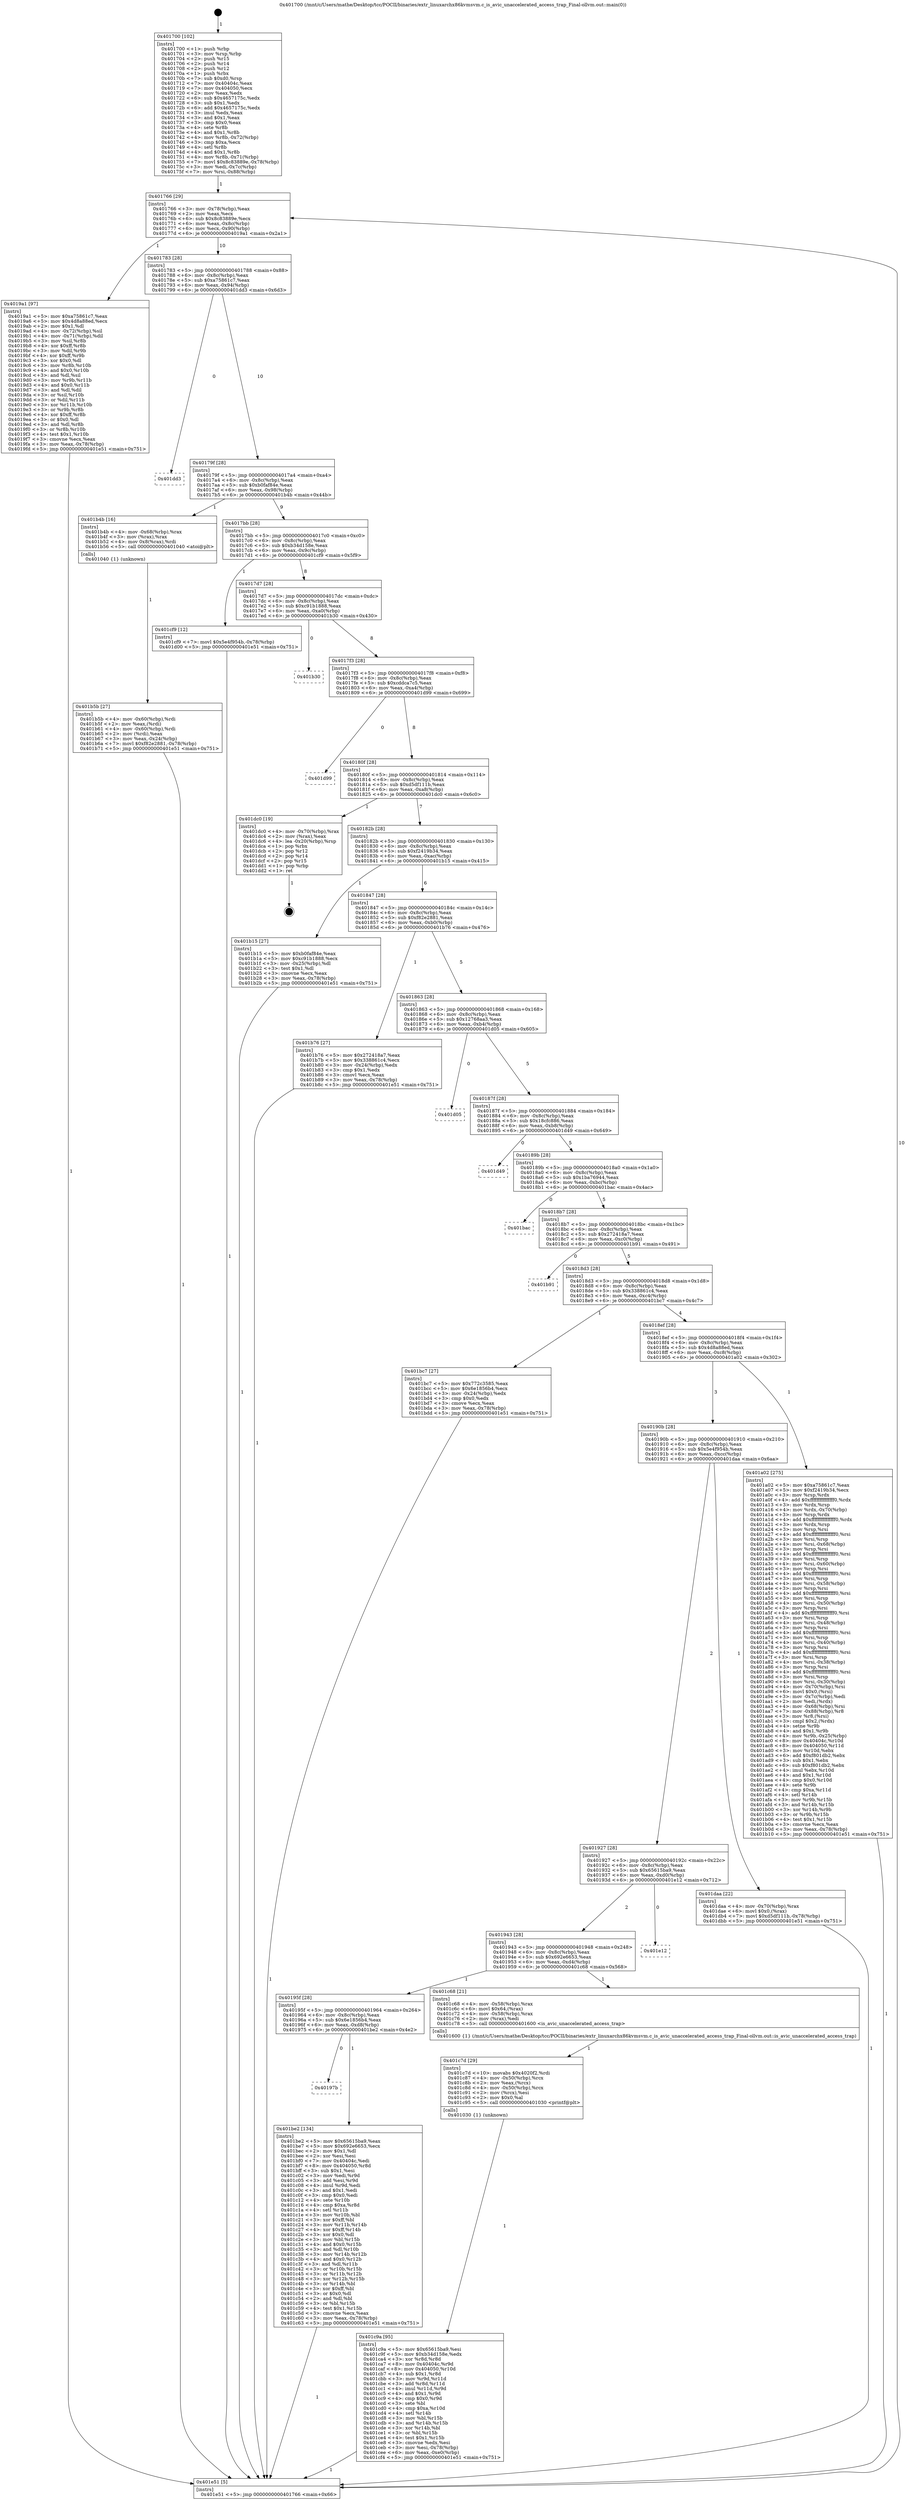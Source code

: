 digraph "0x401700" {
  label = "0x401700 (/mnt/c/Users/mathe/Desktop/tcc/POCII/binaries/extr_linuxarchx86kvmsvm.c_is_avic_unaccelerated_access_trap_Final-ollvm.out::main(0))"
  labelloc = "t"
  node[shape=record]

  Entry [label="",width=0.3,height=0.3,shape=circle,fillcolor=black,style=filled]
  "0x401766" [label="{
     0x401766 [29]\l
     | [instrs]\l
     &nbsp;&nbsp;0x401766 \<+3\>: mov -0x78(%rbp),%eax\l
     &nbsp;&nbsp;0x401769 \<+2\>: mov %eax,%ecx\l
     &nbsp;&nbsp;0x40176b \<+6\>: sub $0x8c83889e,%ecx\l
     &nbsp;&nbsp;0x401771 \<+6\>: mov %eax,-0x8c(%rbp)\l
     &nbsp;&nbsp;0x401777 \<+6\>: mov %ecx,-0x90(%rbp)\l
     &nbsp;&nbsp;0x40177d \<+6\>: je 00000000004019a1 \<main+0x2a1\>\l
  }"]
  "0x4019a1" [label="{
     0x4019a1 [97]\l
     | [instrs]\l
     &nbsp;&nbsp;0x4019a1 \<+5\>: mov $0xa75861c7,%eax\l
     &nbsp;&nbsp;0x4019a6 \<+5\>: mov $0x4d8a88ed,%ecx\l
     &nbsp;&nbsp;0x4019ab \<+2\>: mov $0x1,%dl\l
     &nbsp;&nbsp;0x4019ad \<+4\>: mov -0x72(%rbp),%sil\l
     &nbsp;&nbsp;0x4019b1 \<+4\>: mov -0x71(%rbp),%dil\l
     &nbsp;&nbsp;0x4019b5 \<+3\>: mov %sil,%r8b\l
     &nbsp;&nbsp;0x4019b8 \<+4\>: xor $0xff,%r8b\l
     &nbsp;&nbsp;0x4019bc \<+3\>: mov %dil,%r9b\l
     &nbsp;&nbsp;0x4019bf \<+4\>: xor $0xff,%r9b\l
     &nbsp;&nbsp;0x4019c3 \<+3\>: xor $0x0,%dl\l
     &nbsp;&nbsp;0x4019c6 \<+3\>: mov %r8b,%r10b\l
     &nbsp;&nbsp;0x4019c9 \<+4\>: and $0x0,%r10b\l
     &nbsp;&nbsp;0x4019cd \<+3\>: and %dl,%sil\l
     &nbsp;&nbsp;0x4019d0 \<+3\>: mov %r9b,%r11b\l
     &nbsp;&nbsp;0x4019d3 \<+4\>: and $0x0,%r11b\l
     &nbsp;&nbsp;0x4019d7 \<+3\>: and %dl,%dil\l
     &nbsp;&nbsp;0x4019da \<+3\>: or %sil,%r10b\l
     &nbsp;&nbsp;0x4019dd \<+3\>: or %dil,%r11b\l
     &nbsp;&nbsp;0x4019e0 \<+3\>: xor %r11b,%r10b\l
     &nbsp;&nbsp;0x4019e3 \<+3\>: or %r9b,%r8b\l
     &nbsp;&nbsp;0x4019e6 \<+4\>: xor $0xff,%r8b\l
     &nbsp;&nbsp;0x4019ea \<+3\>: or $0x0,%dl\l
     &nbsp;&nbsp;0x4019ed \<+3\>: and %dl,%r8b\l
     &nbsp;&nbsp;0x4019f0 \<+3\>: or %r8b,%r10b\l
     &nbsp;&nbsp;0x4019f3 \<+4\>: test $0x1,%r10b\l
     &nbsp;&nbsp;0x4019f7 \<+3\>: cmovne %ecx,%eax\l
     &nbsp;&nbsp;0x4019fa \<+3\>: mov %eax,-0x78(%rbp)\l
     &nbsp;&nbsp;0x4019fd \<+5\>: jmp 0000000000401e51 \<main+0x751\>\l
  }"]
  "0x401783" [label="{
     0x401783 [28]\l
     | [instrs]\l
     &nbsp;&nbsp;0x401783 \<+5\>: jmp 0000000000401788 \<main+0x88\>\l
     &nbsp;&nbsp;0x401788 \<+6\>: mov -0x8c(%rbp),%eax\l
     &nbsp;&nbsp;0x40178e \<+5\>: sub $0xa75861c7,%eax\l
     &nbsp;&nbsp;0x401793 \<+6\>: mov %eax,-0x94(%rbp)\l
     &nbsp;&nbsp;0x401799 \<+6\>: je 0000000000401dd3 \<main+0x6d3\>\l
  }"]
  "0x401e51" [label="{
     0x401e51 [5]\l
     | [instrs]\l
     &nbsp;&nbsp;0x401e51 \<+5\>: jmp 0000000000401766 \<main+0x66\>\l
  }"]
  "0x401700" [label="{
     0x401700 [102]\l
     | [instrs]\l
     &nbsp;&nbsp;0x401700 \<+1\>: push %rbp\l
     &nbsp;&nbsp;0x401701 \<+3\>: mov %rsp,%rbp\l
     &nbsp;&nbsp;0x401704 \<+2\>: push %r15\l
     &nbsp;&nbsp;0x401706 \<+2\>: push %r14\l
     &nbsp;&nbsp;0x401708 \<+2\>: push %r12\l
     &nbsp;&nbsp;0x40170a \<+1\>: push %rbx\l
     &nbsp;&nbsp;0x40170b \<+7\>: sub $0xd0,%rsp\l
     &nbsp;&nbsp;0x401712 \<+7\>: mov 0x40404c,%eax\l
     &nbsp;&nbsp;0x401719 \<+7\>: mov 0x404050,%ecx\l
     &nbsp;&nbsp;0x401720 \<+2\>: mov %eax,%edx\l
     &nbsp;&nbsp;0x401722 \<+6\>: sub $0x4657175c,%edx\l
     &nbsp;&nbsp;0x401728 \<+3\>: sub $0x1,%edx\l
     &nbsp;&nbsp;0x40172b \<+6\>: add $0x4657175c,%edx\l
     &nbsp;&nbsp;0x401731 \<+3\>: imul %edx,%eax\l
     &nbsp;&nbsp;0x401734 \<+3\>: and $0x1,%eax\l
     &nbsp;&nbsp;0x401737 \<+3\>: cmp $0x0,%eax\l
     &nbsp;&nbsp;0x40173a \<+4\>: sete %r8b\l
     &nbsp;&nbsp;0x40173e \<+4\>: and $0x1,%r8b\l
     &nbsp;&nbsp;0x401742 \<+4\>: mov %r8b,-0x72(%rbp)\l
     &nbsp;&nbsp;0x401746 \<+3\>: cmp $0xa,%ecx\l
     &nbsp;&nbsp;0x401749 \<+4\>: setl %r8b\l
     &nbsp;&nbsp;0x40174d \<+4\>: and $0x1,%r8b\l
     &nbsp;&nbsp;0x401751 \<+4\>: mov %r8b,-0x71(%rbp)\l
     &nbsp;&nbsp;0x401755 \<+7\>: movl $0x8c83889e,-0x78(%rbp)\l
     &nbsp;&nbsp;0x40175c \<+3\>: mov %edi,-0x7c(%rbp)\l
     &nbsp;&nbsp;0x40175f \<+7\>: mov %rsi,-0x88(%rbp)\l
  }"]
  Exit [label="",width=0.3,height=0.3,shape=circle,fillcolor=black,style=filled,peripheries=2]
  "0x401dd3" [label="{
     0x401dd3\l
  }", style=dashed]
  "0x40179f" [label="{
     0x40179f [28]\l
     | [instrs]\l
     &nbsp;&nbsp;0x40179f \<+5\>: jmp 00000000004017a4 \<main+0xa4\>\l
     &nbsp;&nbsp;0x4017a4 \<+6\>: mov -0x8c(%rbp),%eax\l
     &nbsp;&nbsp;0x4017aa \<+5\>: sub $0xb0faf84e,%eax\l
     &nbsp;&nbsp;0x4017af \<+6\>: mov %eax,-0x98(%rbp)\l
     &nbsp;&nbsp;0x4017b5 \<+6\>: je 0000000000401b4b \<main+0x44b\>\l
  }"]
  "0x401c9a" [label="{
     0x401c9a [95]\l
     | [instrs]\l
     &nbsp;&nbsp;0x401c9a \<+5\>: mov $0x65615ba9,%esi\l
     &nbsp;&nbsp;0x401c9f \<+5\>: mov $0xb34d158e,%edx\l
     &nbsp;&nbsp;0x401ca4 \<+3\>: xor %r8d,%r8d\l
     &nbsp;&nbsp;0x401ca7 \<+8\>: mov 0x40404c,%r9d\l
     &nbsp;&nbsp;0x401caf \<+8\>: mov 0x404050,%r10d\l
     &nbsp;&nbsp;0x401cb7 \<+4\>: sub $0x1,%r8d\l
     &nbsp;&nbsp;0x401cbb \<+3\>: mov %r9d,%r11d\l
     &nbsp;&nbsp;0x401cbe \<+3\>: add %r8d,%r11d\l
     &nbsp;&nbsp;0x401cc1 \<+4\>: imul %r11d,%r9d\l
     &nbsp;&nbsp;0x401cc5 \<+4\>: and $0x1,%r9d\l
     &nbsp;&nbsp;0x401cc9 \<+4\>: cmp $0x0,%r9d\l
     &nbsp;&nbsp;0x401ccd \<+3\>: sete %bl\l
     &nbsp;&nbsp;0x401cd0 \<+4\>: cmp $0xa,%r10d\l
     &nbsp;&nbsp;0x401cd4 \<+4\>: setl %r14b\l
     &nbsp;&nbsp;0x401cd8 \<+3\>: mov %bl,%r15b\l
     &nbsp;&nbsp;0x401cdb \<+3\>: and %r14b,%r15b\l
     &nbsp;&nbsp;0x401cde \<+3\>: xor %r14b,%bl\l
     &nbsp;&nbsp;0x401ce1 \<+3\>: or %bl,%r15b\l
     &nbsp;&nbsp;0x401ce4 \<+4\>: test $0x1,%r15b\l
     &nbsp;&nbsp;0x401ce8 \<+3\>: cmovne %edx,%esi\l
     &nbsp;&nbsp;0x401ceb \<+3\>: mov %esi,-0x78(%rbp)\l
     &nbsp;&nbsp;0x401cee \<+6\>: mov %eax,-0xe0(%rbp)\l
     &nbsp;&nbsp;0x401cf4 \<+5\>: jmp 0000000000401e51 \<main+0x751\>\l
  }"]
  "0x401b4b" [label="{
     0x401b4b [16]\l
     | [instrs]\l
     &nbsp;&nbsp;0x401b4b \<+4\>: mov -0x68(%rbp),%rax\l
     &nbsp;&nbsp;0x401b4f \<+3\>: mov (%rax),%rax\l
     &nbsp;&nbsp;0x401b52 \<+4\>: mov 0x8(%rax),%rdi\l
     &nbsp;&nbsp;0x401b56 \<+5\>: call 0000000000401040 \<atoi@plt\>\l
     | [calls]\l
     &nbsp;&nbsp;0x401040 \{1\} (unknown)\l
  }"]
  "0x4017bb" [label="{
     0x4017bb [28]\l
     | [instrs]\l
     &nbsp;&nbsp;0x4017bb \<+5\>: jmp 00000000004017c0 \<main+0xc0\>\l
     &nbsp;&nbsp;0x4017c0 \<+6\>: mov -0x8c(%rbp),%eax\l
     &nbsp;&nbsp;0x4017c6 \<+5\>: sub $0xb34d158e,%eax\l
     &nbsp;&nbsp;0x4017cb \<+6\>: mov %eax,-0x9c(%rbp)\l
     &nbsp;&nbsp;0x4017d1 \<+6\>: je 0000000000401cf9 \<main+0x5f9\>\l
  }"]
  "0x401c7d" [label="{
     0x401c7d [29]\l
     | [instrs]\l
     &nbsp;&nbsp;0x401c7d \<+10\>: movabs $0x4020f2,%rdi\l
     &nbsp;&nbsp;0x401c87 \<+4\>: mov -0x50(%rbp),%rcx\l
     &nbsp;&nbsp;0x401c8b \<+2\>: mov %eax,(%rcx)\l
     &nbsp;&nbsp;0x401c8d \<+4\>: mov -0x50(%rbp),%rcx\l
     &nbsp;&nbsp;0x401c91 \<+2\>: mov (%rcx),%esi\l
     &nbsp;&nbsp;0x401c93 \<+2\>: mov $0x0,%al\l
     &nbsp;&nbsp;0x401c95 \<+5\>: call 0000000000401030 \<printf@plt\>\l
     | [calls]\l
     &nbsp;&nbsp;0x401030 \{1\} (unknown)\l
  }"]
  "0x401cf9" [label="{
     0x401cf9 [12]\l
     | [instrs]\l
     &nbsp;&nbsp;0x401cf9 \<+7\>: movl $0x5e4f954b,-0x78(%rbp)\l
     &nbsp;&nbsp;0x401d00 \<+5\>: jmp 0000000000401e51 \<main+0x751\>\l
  }"]
  "0x4017d7" [label="{
     0x4017d7 [28]\l
     | [instrs]\l
     &nbsp;&nbsp;0x4017d7 \<+5\>: jmp 00000000004017dc \<main+0xdc\>\l
     &nbsp;&nbsp;0x4017dc \<+6\>: mov -0x8c(%rbp),%eax\l
     &nbsp;&nbsp;0x4017e2 \<+5\>: sub $0xc91b1888,%eax\l
     &nbsp;&nbsp;0x4017e7 \<+6\>: mov %eax,-0xa0(%rbp)\l
     &nbsp;&nbsp;0x4017ed \<+6\>: je 0000000000401b30 \<main+0x430\>\l
  }"]
  "0x40197b" [label="{
     0x40197b\l
  }", style=dashed]
  "0x401b30" [label="{
     0x401b30\l
  }", style=dashed]
  "0x4017f3" [label="{
     0x4017f3 [28]\l
     | [instrs]\l
     &nbsp;&nbsp;0x4017f3 \<+5\>: jmp 00000000004017f8 \<main+0xf8\>\l
     &nbsp;&nbsp;0x4017f8 \<+6\>: mov -0x8c(%rbp),%eax\l
     &nbsp;&nbsp;0x4017fe \<+5\>: sub $0xcddca7c5,%eax\l
     &nbsp;&nbsp;0x401803 \<+6\>: mov %eax,-0xa4(%rbp)\l
     &nbsp;&nbsp;0x401809 \<+6\>: je 0000000000401d99 \<main+0x699\>\l
  }"]
  "0x401be2" [label="{
     0x401be2 [134]\l
     | [instrs]\l
     &nbsp;&nbsp;0x401be2 \<+5\>: mov $0x65615ba9,%eax\l
     &nbsp;&nbsp;0x401be7 \<+5\>: mov $0x692e6653,%ecx\l
     &nbsp;&nbsp;0x401bec \<+2\>: mov $0x1,%dl\l
     &nbsp;&nbsp;0x401bee \<+2\>: xor %esi,%esi\l
     &nbsp;&nbsp;0x401bf0 \<+7\>: mov 0x40404c,%edi\l
     &nbsp;&nbsp;0x401bf7 \<+8\>: mov 0x404050,%r8d\l
     &nbsp;&nbsp;0x401bff \<+3\>: sub $0x1,%esi\l
     &nbsp;&nbsp;0x401c02 \<+3\>: mov %edi,%r9d\l
     &nbsp;&nbsp;0x401c05 \<+3\>: add %esi,%r9d\l
     &nbsp;&nbsp;0x401c08 \<+4\>: imul %r9d,%edi\l
     &nbsp;&nbsp;0x401c0c \<+3\>: and $0x1,%edi\l
     &nbsp;&nbsp;0x401c0f \<+3\>: cmp $0x0,%edi\l
     &nbsp;&nbsp;0x401c12 \<+4\>: sete %r10b\l
     &nbsp;&nbsp;0x401c16 \<+4\>: cmp $0xa,%r8d\l
     &nbsp;&nbsp;0x401c1a \<+4\>: setl %r11b\l
     &nbsp;&nbsp;0x401c1e \<+3\>: mov %r10b,%bl\l
     &nbsp;&nbsp;0x401c21 \<+3\>: xor $0xff,%bl\l
     &nbsp;&nbsp;0x401c24 \<+3\>: mov %r11b,%r14b\l
     &nbsp;&nbsp;0x401c27 \<+4\>: xor $0xff,%r14b\l
     &nbsp;&nbsp;0x401c2b \<+3\>: xor $0x0,%dl\l
     &nbsp;&nbsp;0x401c2e \<+3\>: mov %bl,%r15b\l
     &nbsp;&nbsp;0x401c31 \<+4\>: and $0x0,%r15b\l
     &nbsp;&nbsp;0x401c35 \<+3\>: and %dl,%r10b\l
     &nbsp;&nbsp;0x401c38 \<+3\>: mov %r14b,%r12b\l
     &nbsp;&nbsp;0x401c3b \<+4\>: and $0x0,%r12b\l
     &nbsp;&nbsp;0x401c3f \<+3\>: and %dl,%r11b\l
     &nbsp;&nbsp;0x401c42 \<+3\>: or %r10b,%r15b\l
     &nbsp;&nbsp;0x401c45 \<+3\>: or %r11b,%r12b\l
     &nbsp;&nbsp;0x401c48 \<+3\>: xor %r12b,%r15b\l
     &nbsp;&nbsp;0x401c4b \<+3\>: or %r14b,%bl\l
     &nbsp;&nbsp;0x401c4e \<+3\>: xor $0xff,%bl\l
     &nbsp;&nbsp;0x401c51 \<+3\>: or $0x0,%dl\l
     &nbsp;&nbsp;0x401c54 \<+2\>: and %dl,%bl\l
     &nbsp;&nbsp;0x401c56 \<+3\>: or %bl,%r15b\l
     &nbsp;&nbsp;0x401c59 \<+4\>: test $0x1,%r15b\l
     &nbsp;&nbsp;0x401c5d \<+3\>: cmovne %ecx,%eax\l
     &nbsp;&nbsp;0x401c60 \<+3\>: mov %eax,-0x78(%rbp)\l
     &nbsp;&nbsp;0x401c63 \<+5\>: jmp 0000000000401e51 \<main+0x751\>\l
  }"]
  "0x401d99" [label="{
     0x401d99\l
  }", style=dashed]
  "0x40180f" [label="{
     0x40180f [28]\l
     | [instrs]\l
     &nbsp;&nbsp;0x40180f \<+5\>: jmp 0000000000401814 \<main+0x114\>\l
     &nbsp;&nbsp;0x401814 \<+6\>: mov -0x8c(%rbp),%eax\l
     &nbsp;&nbsp;0x40181a \<+5\>: sub $0xd5df111b,%eax\l
     &nbsp;&nbsp;0x40181f \<+6\>: mov %eax,-0xa8(%rbp)\l
     &nbsp;&nbsp;0x401825 \<+6\>: je 0000000000401dc0 \<main+0x6c0\>\l
  }"]
  "0x40195f" [label="{
     0x40195f [28]\l
     | [instrs]\l
     &nbsp;&nbsp;0x40195f \<+5\>: jmp 0000000000401964 \<main+0x264\>\l
     &nbsp;&nbsp;0x401964 \<+6\>: mov -0x8c(%rbp),%eax\l
     &nbsp;&nbsp;0x40196a \<+5\>: sub $0x6e1856b4,%eax\l
     &nbsp;&nbsp;0x40196f \<+6\>: mov %eax,-0xd8(%rbp)\l
     &nbsp;&nbsp;0x401975 \<+6\>: je 0000000000401be2 \<main+0x4e2\>\l
  }"]
  "0x401dc0" [label="{
     0x401dc0 [19]\l
     | [instrs]\l
     &nbsp;&nbsp;0x401dc0 \<+4\>: mov -0x70(%rbp),%rax\l
     &nbsp;&nbsp;0x401dc4 \<+2\>: mov (%rax),%eax\l
     &nbsp;&nbsp;0x401dc6 \<+4\>: lea -0x20(%rbp),%rsp\l
     &nbsp;&nbsp;0x401dca \<+1\>: pop %rbx\l
     &nbsp;&nbsp;0x401dcb \<+2\>: pop %r12\l
     &nbsp;&nbsp;0x401dcd \<+2\>: pop %r14\l
     &nbsp;&nbsp;0x401dcf \<+2\>: pop %r15\l
     &nbsp;&nbsp;0x401dd1 \<+1\>: pop %rbp\l
     &nbsp;&nbsp;0x401dd2 \<+1\>: ret\l
  }"]
  "0x40182b" [label="{
     0x40182b [28]\l
     | [instrs]\l
     &nbsp;&nbsp;0x40182b \<+5\>: jmp 0000000000401830 \<main+0x130\>\l
     &nbsp;&nbsp;0x401830 \<+6\>: mov -0x8c(%rbp),%eax\l
     &nbsp;&nbsp;0x401836 \<+5\>: sub $0xf2419b34,%eax\l
     &nbsp;&nbsp;0x40183b \<+6\>: mov %eax,-0xac(%rbp)\l
     &nbsp;&nbsp;0x401841 \<+6\>: je 0000000000401b15 \<main+0x415\>\l
  }"]
  "0x401c68" [label="{
     0x401c68 [21]\l
     | [instrs]\l
     &nbsp;&nbsp;0x401c68 \<+4\>: mov -0x58(%rbp),%rax\l
     &nbsp;&nbsp;0x401c6c \<+6\>: movl $0x64,(%rax)\l
     &nbsp;&nbsp;0x401c72 \<+4\>: mov -0x58(%rbp),%rax\l
     &nbsp;&nbsp;0x401c76 \<+2\>: mov (%rax),%edi\l
     &nbsp;&nbsp;0x401c78 \<+5\>: call 0000000000401600 \<is_avic_unaccelerated_access_trap\>\l
     | [calls]\l
     &nbsp;&nbsp;0x401600 \{1\} (/mnt/c/Users/mathe/Desktop/tcc/POCII/binaries/extr_linuxarchx86kvmsvm.c_is_avic_unaccelerated_access_trap_Final-ollvm.out::is_avic_unaccelerated_access_trap)\l
  }"]
  "0x401b15" [label="{
     0x401b15 [27]\l
     | [instrs]\l
     &nbsp;&nbsp;0x401b15 \<+5\>: mov $0xb0faf84e,%eax\l
     &nbsp;&nbsp;0x401b1a \<+5\>: mov $0xc91b1888,%ecx\l
     &nbsp;&nbsp;0x401b1f \<+3\>: mov -0x25(%rbp),%dl\l
     &nbsp;&nbsp;0x401b22 \<+3\>: test $0x1,%dl\l
     &nbsp;&nbsp;0x401b25 \<+3\>: cmovne %ecx,%eax\l
     &nbsp;&nbsp;0x401b28 \<+3\>: mov %eax,-0x78(%rbp)\l
     &nbsp;&nbsp;0x401b2b \<+5\>: jmp 0000000000401e51 \<main+0x751\>\l
  }"]
  "0x401847" [label="{
     0x401847 [28]\l
     | [instrs]\l
     &nbsp;&nbsp;0x401847 \<+5\>: jmp 000000000040184c \<main+0x14c\>\l
     &nbsp;&nbsp;0x40184c \<+6\>: mov -0x8c(%rbp),%eax\l
     &nbsp;&nbsp;0x401852 \<+5\>: sub $0xf82e2881,%eax\l
     &nbsp;&nbsp;0x401857 \<+6\>: mov %eax,-0xb0(%rbp)\l
     &nbsp;&nbsp;0x40185d \<+6\>: je 0000000000401b76 \<main+0x476\>\l
  }"]
  "0x401943" [label="{
     0x401943 [28]\l
     | [instrs]\l
     &nbsp;&nbsp;0x401943 \<+5\>: jmp 0000000000401948 \<main+0x248\>\l
     &nbsp;&nbsp;0x401948 \<+6\>: mov -0x8c(%rbp),%eax\l
     &nbsp;&nbsp;0x40194e \<+5\>: sub $0x692e6653,%eax\l
     &nbsp;&nbsp;0x401953 \<+6\>: mov %eax,-0xd4(%rbp)\l
     &nbsp;&nbsp;0x401959 \<+6\>: je 0000000000401c68 \<main+0x568\>\l
  }"]
  "0x401b76" [label="{
     0x401b76 [27]\l
     | [instrs]\l
     &nbsp;&nbsp;0x401b76 \<+5\>: mov $0x272418a7,%eax\l
     &nbsp;&nbsp;0x401b7b \<+5\>: mov $0x338861c4,%ecx\l
     &nbsp;&nbsp;0x401b80 \<+3\>: mov -0x24(%rbp),%edx\l
     &nbsp;&nbsp;0x401b83 \<+3\>: cmp $0x1,%edx\l
     &nbsp;&nbsp;0x401b86 \<+3\>: cmovl %ecx,%eax\l
     &nbsp;&nbsp;0x401b89 \<+3\>: mov %eax,-0x78(%rbp)\l
     &nbsp;&nbsp;0x401b8c \<+5\>: jmp 0000000000401e51 \<main+0x751\>\l
  }"]
  "0x401863" [label="{
     0x401863 [28]\l
     | [instrs]\l
     &nbsp;&nbsp;0x401863 \<+5\>: jmp 0000000000401868 \<main+0x168\>\l
     &nbsp;&nbsp;0x401868 \<+6\>: mov -0x8c(%rbp),%eax\l
     &nbsp;&nbsp;0x40186e \<+5\>: sub $0x12768aa3,%eax\l
     &nbsp;&nbsp;0x401873 \<+6\>: mov %eax,-0xb4(%rbp)\l
     &nbsp;&nbsp;0x401879 \<+6\>: je 0000000000401d05 \<main+0x605\>\l
  }"]
  "0x401e12" [label="{
     0x401e12\l
  }", style=dashed]
  "0x401d05" [label="{
     0x401d05\l
  }", style=dashed]
  "0x40187f" [label="{
     0x40187f [28]\l
     | [instrs]\l
     &nbsp;&nbsp;0x40187f \<+5\>: jmp 0000000000401884 \<main+0x184\>\l
     &nbsp;&nbsp;0x401884 \<+6\>: mov -0x8c(%rbp),%eax\l
     &nbsp;&nbsp;0x40188a \<+5\>: sub $0x18cfc886,%eax\l
     &nbsp;&nbsp;0x40188f \<+6\>: mov %eax,-0xb8(%rbp)\l
     &nbsp;&nbsp;0x401895 \<+6\>: je 0000000000401d49 \<main+0x649\>\l
  }"]
  "0x401927" [label="{
     0x401927 [28]\l
     | [instrs]\l
     &nbsp;&nbsp;0x401927 \<+5\>: jmp 000000000040192c \<main+0x22c\>\l
     &nbsp;&nbsp;0x40192c \<+6\>: mov -0x8c(%rbp),%eax\l
     &nbsp;&nbsp;0x401932 \<+5\>: sub $0x65615ba9,%eax\l
     &nbsp;&nbsp;0x401937 \<+6\>: mov %eax,-0xd0(%rbp)\l
     &nbsp;&nbsp;0x40193d \<+6\>: je 0000000000401e12 \<main+0x712\>\l
  }"]
  "0x401d49" [label="{
     0x401d49\l
  }", style=dashed]
  "0x40189b" [label="{
     0x40189b [28]\l
     | [instrs]\l
     &nbsp;&nbsp;0x40189b \<+5\>: jmp 00000000004018a0 \<main+0x1a0\>\l
     &nbsp;&nbsp;0x4018a0 \<+6\>: mov -0x8c(%rbp),%eax\l
     &nbsp;&nbsp;0x4018a6 \<+5\>: sub $0x1ba76944,%eax\l
     &nbsp;&nbsp;0x4018ab \<+6\>: mov %eax,-0xbc(%rbp)\l
     &nbsp;&nbsp;0x4018b1 \<+6\>: je 0000000000401bac \<main+0x4ac\>\l
  }"]
  "0x401daa" [label="{
     0x401daa [22]\l
     | [instrs]\l
     &nbsp;&nbsp;0x401daa \<+4\>: mov -0x70(%rbp),%rax\l
     &nbsp;&nbsp;0x401dae \<+6\>: movl $0x0,(%rax)\l
     &nbsp;&nbsp;0x401db4 \<+7\>: movl $0xd5df111b,-0x78(%rbp)\l
     &nbsp;&nbsp;0x401dbb \<+5\>: jmp 0000000000401e51 \<main+0x751\>\l
  }"]
  "0x401bac" [label="{
     0x401bac\l
  }", style=dashed]
  "0x4018b7" [label="{
     0x4018b7 [28]\l
     | [instrs]\l
     &nbsp;&nbsp;0x4018b7 \<+5\>: jmp 00000000004018bc \<main+0x1bc\>\l
     &nbsp;&nbsp;0x4018bc \<+6\>: mov -0x8c(%rbp),%eax\l
     &nbsp;&nbsp;0x4018c2 \<+5\>: sub $0x272418a7,%eax\l
     &nbsp;&nbsp;0x4018c7 \<+6\>: mov %eax,-0xc0(%rbp)\l
     &nbsp;&nbsp;0x4018cd \<+6\>: je 0000000000401b91 \<main+0x491\>\l
  }"]
  "0x401b5b" [label="{
     0x401b5b [27]\l
     | [instrs]\l
     &nbsp;&nbsp;0x401b5b \<+4\>: mov -0x60(%rbp),%rdi\l
     &nbsp;&nbsp;0x401b5f \<+2\>: mov %eax,(%rdi)\l
     &nbsp;&nbsp;0x401b61 \<+4\>: mov -0x60(%rbp),%rdi\l
     &nbsp;&nbsp;0x401b65 \<+2\>: mov (%rdi),%eax\l
     &nbsp;&nbsp;0x401b67 \<+3\>: mov %eax,-0x24(%rbp)\l
     &nbsp;&nbsp;0x401b6a \<+7\>: movl $0xf82e2881,-0x78(%rbp)\l
     &nbsp;&nbsp;0x401b71 \<+5\>: jmp 0000000000401e51 \<main+0x751\>\l
  }"]
  "0x401b91" [label="{
     0x401b91\l
  }", style=dashed]
  "0x4018d3" [label="{
     0x4018d3 [28]\l
     | [instrs]\l
     &nbsp;&nbsp;0x4018d3 \<+5\>: jmp 00000000004018d8 \<main+0x1d8\>\l
     &nbsp;&nbsp;0x4018d8 \<+6\>: mov -0x8c(%rbp),%eax\l
     &nbsp;&nbsp;0x4018de \<+5\>: sub $0x338861c4,%eax\l
     &nbsp;&nbsp;0x4018e3 \<+6\>: mov %eax,-0xc4(%rbp)\l
     &nbsp;&nbsp;0x4018e9 \<+6\>: je 0000000000401bc7 \<main+0x4c7\>\l
  }"]
  "0x40190b" [label="{
     0x40190b [28]\l
     | [instrs]\l
     &nbsp;&nbsp;0x40190b \<+5\>: jmp 0000000000401910 \<main+0x210\>\l
     &nbsp;&nbsp;0x401910 \<+6\>: mov -0x8c(%rbp),%eax\l
     &nbsp;&nbsp;0x401916 \<+5\>: sub $0x5e4f954b,%eax\l
     &nbsp;&nbsp;0x40191b \<+6\>: mov %eax,-0xcc(%rbp)\l
     &nbsp;&nbsp;0x401921 \<+6\>: je 0000000000401daa \<main+0x6aa\>\l
  }"]
  "0x401bc7" [label="{
     0x401bc7 [27]\l
     | [instrs]\l
     &nbsp;&nbsp;0x401bc7 \<+5\>: mov $0x772c3585,%eax\l
     &nbsp;&nbsp;0x401bcc \<+5\>: mov $0x6e1856b4,%ecx\l
     &nbsp;&nbsp;0x401bd1 \<+3\>: mov -0x24(%rbp),%edx\l
     &nbsp;&nbsp;0x401bd4 \<+3\>: cmp $0x0,%edx\l
     &nbsp;&nbsp;0x401bd7 \<+3\>: cmove %ecx,%eax\l
     &nbsp;&nbsp;0x401bda \<+3\>: mov %eax,-0x78(%rbp)\l
     &nbsp;&nbsp;0x401bdd \<+5\>: jmp 0000000000401e51 \<main+0x751\>\l
  }"]
  "0x4018ef" [label="{
     0x4018ef [28]\l
     | [instrs]\l
     &nbsp;&nbsp;0x4018ef \<+5\>: jmp 00000000004018f4 \<main+0x1f4\>\l
     &nbsp;&nbsp;0x4018f4 \<+6\>: mov -0x8c(%rbp),%eax\l
     &nbsp;&nbsp;0x4018fa \<+5\>: sub $0x4d8a88ed,%eax\l
     &nbsp;&nbsp;0x4018ff \<+6\>: mov %eax,-0xc8(%rbp)\l
     &nbsp;&nbsp;0x401905 \<+6\>: je 0000000000401a02 \<main+0x302\>\l
  }"]
  "0x401a02" [label="{
     0x401a02 [275]\l
     | [instrs]\l
     &nbsp;&nbsp;0x401a02 \<+5\>: mov $0xa75861c7,%eax\l
     &nbsp;&nbsp;0x401a07 \<+5\>: mov $0xf2419b34,%ecx\l
     &nbsp;&nbsp;0x401a0c \<+3\>: mov %rsp,%rdx\l
     &nbsp;&nbsp;0x401a0f \<+4\>: add $0xfffffffffffffff0,%rdx\l
     &nbsp;&nbsp;0x401a13 \<+3\>: mov %rdx,%rsp\l
     &nbsp;&nbsp;0x401a16 \<+4\>: mov %rdx,-0x70(%rbp)\l
     &nbsp;&nbsp;0x401a1a \<+3\>: mov %rsp,%rdx\l
     &nbsp;&nbsp;0x401a1d \<+4\>: add $0xfffffffffffffff0,%rdx\l
     &nbsp;&nbsp;0x401a21 \<+3\>: mov %rdx,%rsp\l
     &nbsp;&nbsp;0x401a24 \<+3\>: mov %rsp,%rsi\l
     &nbsp;&nbsp;0x401a27 \<+4\>: add $0xfffffffffffffff0,%rsi\l
     &nbsp;&nbsp;0x401a2b \<+3\>: mov %rsi,%rsp\l
     &nbsp;&nbsp;0x401a2e \<+4\>: mov %rsi,-0x68(%rbp)\l
     &nbsp;&nbsp;0x401a32 \<+3\>: mov %rsp,%rsi\l
     &nbsp;&nbsp;0x401a35 \<+4\>: add $0xfffffffffffffff0,%rsi\l
     &nbsp;&nbsp;0x401a39 \<+3\>: mov %rsi,%rsp\l
     &nbsp;&nbsp;0x401a3c \<+4\>: mov %rsi,-0x60(%rbp)\l
     &nbsp;&nbsp;0x401a40 \<+3\>: mov %rsp,%rsi\l
     &nbsp;&nbsp;0x401a43 \<+4\>: add $0xfffffffffffffff0,%rsi\l
     &nbsp;&nbsp;0x401a47 \<+3\>: mov %rsi,%rsp\l
     &nbsp;&nbsp;0x401a4a \<+4\>: mov %rsi,-0x58(%rbp)\l
     &nbsp;&nbsp;0x401a4e \<+3\>: mov %rsp,%rsi\l
     &nbsp;&nbsp;0x401a51 \<+4\>: add $0xfffffffffffffff0,%rsi\l
     &nbsp;&nbsp;0x401a55 \<+3\>: mov %rsi,%rsp\l
     &nbsp;&nbsp;0x401a58 \<+4\>: mov %rsi,-0x50(%rbp)\l
     &nbsp;&nbsp;0x401a5c \<+3\>: mov %rsp,%rsi\l
     &nbsp;&nbsp;0x401a5f \<+4\>: add $0xfffffffffffffff0,%rsi\l
     &nbsp;&nbsp;0x401a63 \<+3\>: mov %rsi,%rsp\l
     &nbsp;&nbsp;0x401a66 \<+4\>: mov %rsi,-0x48(%rbp)\l
     &nbsp;&nbsp;0x401a6a \<+3\>: mov %rsp,%rsi\l
     &nbsp;&nbsp;0x401a6d \<+4\>: add $0xfffffffffffffff0,%rsi\l
     &nbsp;&nbsp;0x401a71 \<+3\>: mov %rsi,%rsp\l
     &nbsp;&nbsp;0x401a74 \<+4\>: mov %rsi,-0x40(%rbp)\l
     &nbsp;&nbsp;0x401a78 \<+3\>: mov %rsp,%rsi\l
     &nbsp;&nbsp;0x401a7b \<+4\>: add $0xfffffffffffffff0,%rsi\l
     &nbsp;&nbsp;0x401a7f \<+3\>: mov %rsi,%rsp\l
     &nbsp;&nbsp;0x401a82 \<+4\>: mov %rsi,-0x38(%rbp)\l
     &nbsp;&nbsp;0x401a86 \<+3\>: mov %rsp,%rsi\l
     &nbsp;&nbsp;0x401a89 \<+4\>: add $0xfffffffffffffff0,%rsi\l
     &nbsp;&nbsp;0x401a8d \<+3\>: mov %rsi,%rsp\l
     &nbsp;&nbsp;0x401a90 \<+4\>: mov %rsi,-0x30(%rbp)\l
     &nbsp;&nbsp;0x401a94 \<+4\>: mov -0x70(%rbp),%rsi\l
     &nbsp;&nbsp;0x401a98 \<+6\>: movl $0x0,(%rsi)\l
     &nbsp;&nbsp;0x401a9e \<+3\>: mov -0x7c(%rbp),%edi\l
     &nbsp;&nbsp;0x401aa1 \<+2\>: mov %edi,(%rdx)\l
     &nbsp;&nbsp;0x401aa3 \<+4\>: mov -0x68(%rbp),%rsi\l
     &nbsp;&nbsp;0x401aa7 \<+7\>: mov -0x88(%rbp),%r8\l
     &nbsp;&nbsp;0x401aae \<+3\>: mov %r8,(%rsi)\l
     &nbsp;&nbsp;0x401ab1 \<+3\>: cmpl $0x2,(%rdx)\l
     &nbsp;&nbsp;0x401ab4 \<+4\>: setne %r9b\l
     &nbsp;&nbsp;0x401ab8 \<+4\>: and $0x1,%r9b\l
     &nbsp;&nbsp;0x401abc \<+4\>: mov %r9b,-0x25(%rbp)\l
     &nbsp;&nbsp;0x401ac0 \<+8\>: mov 0x40404c,%r10d\l
     &nbsp;&nbsp;0x401ac8 \<+8\>: mov 0x404050,%r11d\l
     &nbsp;&nbsp;0x401ad0 \<+3\>: mov %r10d,%ebx\l
     &nbsp;&nbsp;0x401ad3 \<+6\>: add $0xf801db2,%ebx\l
     &nbsp;&nbsp;0x401ad9 \<+3\>: sub $0x1,%ebx\l
     &nbsp;&nbsp;0x401adc \<+6\>: sub $0xf801db2,%ebx\l
     &nbsp;&nbsp;0x401ae2 \<+4\>: imul %ebx,%r10d\l
     &nbsp;&nbsp;0x401ae6 \<+4\>: and $0x1,%r10d\l
     &nbsp;&nbsp;0x401aea \<+4\>: cmp $0x0,%r10d\l
     &nbsp;&nbsp;0x401aee \<+4\>: sete %r9b\l
     &nbsp;&nbsp;0x401af2 \<+4\>: cmp $0xa,%r11d\l
     &nbsp;&nbsp;0x401af6 \<+4\>: setl %r14b\l
     &nbsp;&nbsp;0x401afa \<+3\>: mov %r9b,%r15b\l
     &nbsp;&nbsp;0x401afd \<+3\>: and %r14b,%r15b\l
     &nbsp;&nbsp;0x401b00 \<+3\>: xor %r14b,%r9b\l
     &nbsp;&nbsp;0x401b03 \<+3\>: or %r9b,%r15b\l
     &nbsp;&nbsp;0x401b06 \<+4\>: test $0x1,%r15b\l
     &nbsp;&nbsp;0x401b0a \<+3\>: cmovne %ecx,%eax\l
     &nbsp;&nbsp;0x401b0d \<+3\>: mov %eax,-0x78(%rbp)\l
     &nbsp;&nbsp;0x401b10 \<+5\>: jmp 0000000000401e51 \<main+0x751\>\l
  }"]
  Entry -> "0x401700" [label=" 1"]
  "0x401766" -> "0x4019a1" [label=" 1"]
  "0x401766" -> "0x401783" [label=" 10"]
  "0x4019a1" -> "0x401e51" [label=" 1"]
  "0x401700" -> "0x401766" [label=" 1"]
  "0x401e51" -> "0x401766" [label=" 10"]
  "0x401dc0" -> Exit [label=" 1"]
  "0x401783" -> "0x401dd3" [label=" 0"]
  "0x401783" -> "0x40179f" [label=" 10"]
  "0x401daa" -> "0x401e51" [label=" 1"]
  "0x40179f" -> "0x401b4b" [label=" 1"]
  "0x40179f" -> "0x4017bb" [label=" 9"]
  "0x401cf9" -> "0x401e51" [label=" 1"]
  "0x4017bb" -> "0x401cf9" [label=" 1"]
  "0x4017bb" -> "0x4017d7" [label=" 8"]
  "0x401c9a" -> "0x401e51" [label=" 1"]
  "0x4017d7" -> "0x401b30" [label=" 0"]
  "0x4017d7" -> "0x4017f3" [label=" 8"]
  "0x401c7d" -> "0x401c9a" [label=" 1"]
  "0x4017f3" -> "0x401d99" [label=" 0"]
  "0x4017f3" -> "0x40180f" [label=" 8"]
  "0x401c68" -> "0x401c7d" [label=" 1"]
  "0x40180f" -> "0x401dc0" [label=" 1"]
  "0x40180f" -> "0x40182b" [label=" 7"]
  "0x40195f" -> "0x40197b" [label=" 0"]
  "0x40182b" -> "0x401b15" [label=" 1"]
  "0x40182b" -> "0x401847" [label=" 6"]
  "0x40195f" -> "0x401be2" [label=" 1"]
  "0x401847" -> "0x401b76" [label=" 1"]
  "0x401847" -> "0x401863" [label=" 5"]
  "0x401943" -> "0x40195f" [label=" 1"]
  "0x401863" -> "0x401d05" [label=" 0"]
  "0x401863" -> "0x40187f" [label=" 5"]
  "0x401943" -> "0x401c68" [label=" 1"]
  "0x40187f" -> "0x401d49" [label=" 0"]
  "0x40187f" -> "0x40189b" [label=" 5"]
  "0x401927" -> "0x401943" [label=" 2"]
  "0x40189b" -> "0x401bac" [label=" 0"]
  "0x40189b" -> "0x4018b7" [label=" 5"]
  "0x401927" -> "0x401e12" [label=" 0"]
  "0x4018b7" -> "0x401b91" [label=" 0"]
  "0x4018b7" -> "0x4018d3" [label=" 5"]
  "0x40190b" -> "0x401927" [label=" 2"]
  "0x4018d3" -> "0x401bc7" [label=" 1"]
  "0x4018d3" -> "0x4018ef" [label=" 4"]
  "0x401be2" -> "0x401e51" [label=" 1"]
  "0x4018ef" -> "0x401a02" [label=" 1"]
  "0x4018ef" -> "0x40190b" [label=" 3"]
  "0x40190b" -> "0x401daa" [label=" 1"]
  "0x401a02" -> "0x401e51" [label=" 1"]
  "0x401b15" -> "0x401e51" [label=" 1"]
  "0x401b4b" -> "0x401b5b" [label=" 1"]
  "0x401b5b" -> "0x401e51" [label=" 1"]
  "0x401b76" -> "0x401e51" [label=" 1"]
  "0x401bc7" -> "0x401e51" [label=" 1"]
}
